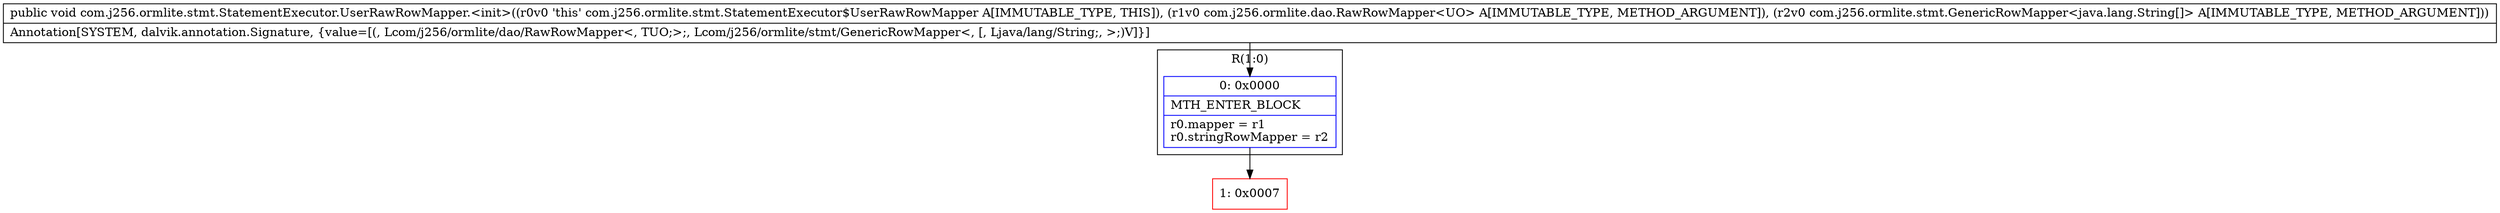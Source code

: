 digraph "CFG forcom.j256.ormlite.stmt.StatementExecutor.UserRawRowMapper.\<init\>(Lcom\/j256\/ormlite\/dao\/RawRowMapper;Lcom\/j256\/ormlite\/stmt\/GenericRowMapper;)V" {
subgraph cluster_Region_1022868731 {
label = "R(1:0)";
node [shape=record,color=blue];
Node_0 [shape=record,label="{0\:\ 0x0000|MTH_ENTER_BLOCK\l|r0.mapper = r1\lr0.stringRowMapper = r2\l}"];
}
Node_1 [shape=record,color=red,label="{1\:\ 0x0007}"];
MethodNode[shape=record,label="{public void com.j256.ormlite.stmt.StatementExecutor.UserRawRowMapper.\<init\>((r0v0 'this' com.j256.ormlite.stmt.StatementExecutor$UserRawRowMapper A[IMMUTABLE_TYPE, THIS]), (r1v0 com.j256.ormlite.dao.RawRowMapper\<UO\> A[IMMUTABLE_TYPE, METHOD_ARGUMENT]), (r2v0 com.j256.ormlite.stmt.GenericRowMapper\<java.lang.String[]\> A[IMMUTABLE_TYPE, METHOD_ARGUMENT]))  | Annotation[SYSTEM, dalvik.annotation.Signature, \{value=[(, Lcom\/j256\/ormlite\/dao\/RawRowMapper\<, TUO;\>;, Lcom\/j256\/ormlite\/stmt\/GenericRowMapper\<, [, Ljava\/lang\/String;, \>;)V]\}]\l}"];
MethodNode -> Node_0;
Node_0 -> Node_1;
}

